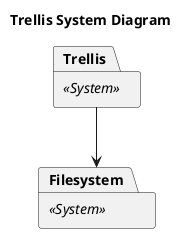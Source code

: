 @startuml Trellis System Diagram
title Trellis System Diagram

  package "Trellis" as Trellis <<System>>
  package "Filesystem" as Filesystem <<System>>

  Trellis --> Filesystem

@enduml


@startuml Trellis Component Diagram
title Trellis System Diagram

  package "Trellis" as Trellis <<System>> {
    folder "Trellis CLI" as Trellis.TrellisCLI
  }
  package "Filesystem" as Filesystem <<System>> {
    folder "Trellis Project Workspace" as Filesystem.TrellisProjectWorkspace {
      folder "Models" as Filesystem.TrellisProjectWorkspace.Models
      folder "Schemas" as Filesystem.TrellisProjectWorkspace.Schemas
      folder "Templates" as Filesystem.TrellisProjectWorkspace.Templates
      folder "Processing Scripts" as Filesystem.TrellisProjectWorkspace.ProcessingScripts
    }
    
  }

  Trellis.TrellisCLI --> Filesystem.TrellisProjectWorkspace.Models
  Trellis.TrellisCLI --> Filesystem.TrellisProjectWorkspace.Schemas
  Trellis.TrellisCLI --> Filesystem.TrellisProjectWorkspace.Templates
  Trellis.TrellisCLI --> Filesystem.TrellisProjectWorkspace.ProcessingScripts

@enduml

@startuml Trellis Deployment Diagram
title Trellis System Diagram


@enduml